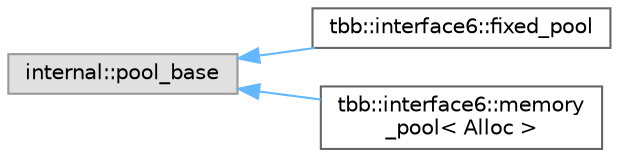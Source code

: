 digraph "类继承关系图"
{
 // LATEX_PDF_SIZE
  bgcolor="transparent";
  edge [fontname=Helvetica,fontsize=10,labelfontname=Helvetica,labelfontsize=10];
  node [fontname=Helvetica,fontsize=10,shape=box,height=0.2,width=0.4];
  rankdir="LR";
  Node0 [id="Node000000",label="internal::pool_base",height=0.2,width=0.4,color="grey60", fillcolor="#E0E0E0", style="filled",tooltip=" "];
  Node0 -> Node1 [id="edge5165_Node000000_Node000001",dir="back",color="steelblue1",style="solid",tooltip=" "];
  Node1 [id="Node000001",label="tbb::interface6::fixed_pool",height=0.2,width=0.4,color="grey40", fillcolor="white", style="filled",URL="$classtbb_1_1interface6_1_1fixed__pool.html",tooltip=" "];
  Node0 -> Node2 [id="edge5166_Node000000_Node000002",dir="back",color="steelblue1",style="solid",tooltip=" "];
  Node2 [id="Node000002",label="tbb::interface6::memory\l_pool\< Alloc \>",height=0.2,width=0.4,color="grey40", fillcolor="white", style="filled",URL="$classtbb_1_1interface6_1_1memory__pool.html",tooltip="Thread-safe growable pool allocator for variable-size requests"];
}
